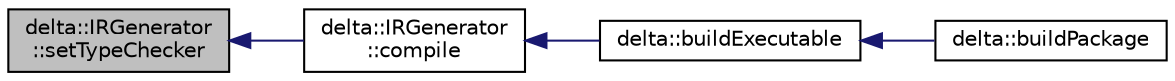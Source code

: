 digraph "delta::IRGenerator::setTypeChecker"
{
  edge [fontname="Helvetica",fontsize="10",labelfontname="Helvetica",labelfontsize="10"];
  node [fontname="Helvetica",fontsize="10",shape=record];
  rankdir="LR";
  Node11 [label="delta::IRGenerator\l::setTypeChecker",height=0.2,width=0.4,color="black", fillcolor="grey75", style="filled", fontcolor="black"];
  Node11 -> Node12 [dir="back",color="midnightblue",fontsize="10",style="solid",fontname="Helvetica"];
  Node12 [label="delta::IRGenerator\l::compile",height=0.2,width=0.4,color="black", fillcolor="white", style="filled",URL="$classdelta_1_1_i_r_generator.html#a4fc4ac457274d3537c94d9c7cb9bebb7"];
  Node12 -> Node13 [dir="back",color="midnightblue",fontsize="10",style="solid",fontname="Helvetica"];
  Node13 [label="delta::buildExecutable",height=0.2,width=0.4,color="black", fillcolor="white", style="filled",URL="$namespacedelta.html#aea63e33d3ee2ff18ad7c1fefd8bbeca2"];
  Node13 -> Node14 [dir="back",color="midnightblue",fontsize="10",style="solid",fontname="Helvetica"];
  Node14 [label="delta::buildPackage",height=0.2,width=0.4,color="black", fillcolor="white", style="filled",URL="$namespacedelta.html#a608f3203f47e224f518306b184b5cf60"];
}
